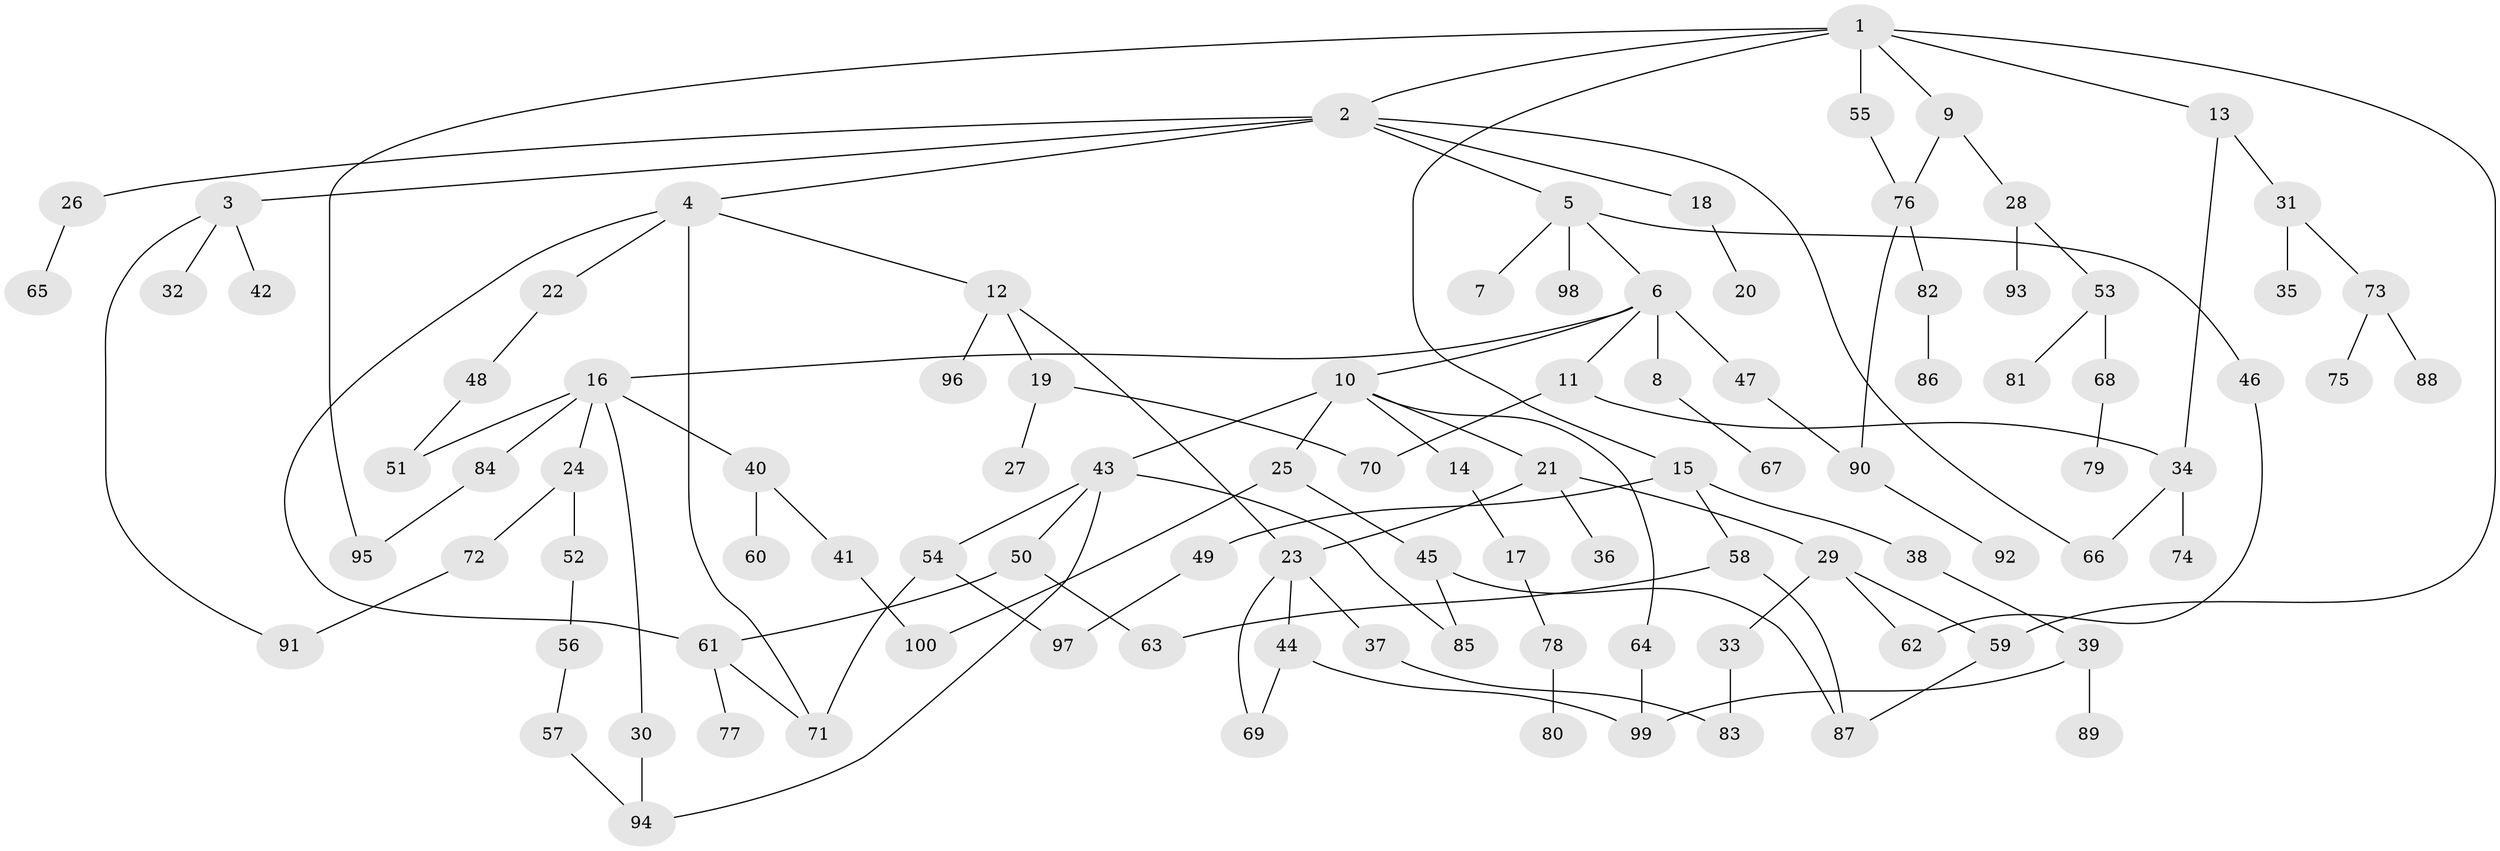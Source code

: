 // Generated by graph-tools (version 1.1) at 2025/38/02/21/25 10:38:51]
// undirected, 100 vertices, 125 edges
graph export_dot {
graph [start="1"]
  node [color=gray90,style=filled];
  1;
  2;
  3;
  4;
  5;
  6;
  7;
  8;
  9;
  10;
  11;
  12;
  13;
  14;
  15;
  16;
  17;
  18;
  19;
  20;
  21;
  22;
  23;
  24;
  25;
  26;
  27;
  28;
  29;
  30;
  31;
  32;
  33;
  34;
  35;
  36;
  37;
  38;
  39;
  40;
  41;
  42;
  43;
  44;
  45;
  46;
  47;
  48;
  49;
  50;
  51;
  52;
  53;
  54;
  55;
  56;
  57;
  58;
  59;
  60;
  61;
  62;
  63;
  64;
  65;
  66;
  67;
  68;
  69;
  70;
  71;
  72;
  73;
  74;
  75;
  76;
  77;
  78;
  79;
  80;
  81;
  82;
  83;
  84;
  85;
  86;
  87;
  88;
  89;
  90;
  91;
  92;
  93;
  94;
  95;
  96;
  97;
  98;
  99;
  100;
  1 -- 2;
  1 -- 9;
  1 -- 13;
  1 -- 15;
  1 -- 55;
  1 -- 59;
  1 -- 95;
  2 -- 3;
  2 -- 4;
  2 -- 5;
  2 -- 18;
  2 -- 26;
  2 -- 66;
  3 -- 32;
  3 -- 42;
  3 -- 91;
  4 -- 12;
  4 -- 22;
  4 -- 71;
  4 -- 61;
  5 -- 6;
  5 -- 7;
  5 -- 46;
  5 -- 98;
  6 -- 8;
  6 -- 10;
  6 -- 11;
  6 -- 16;
  6 -- 47;
  8 -- 67;
  9 -- 28;
  9 -- 76;
  10 -- 14;
  10 -- 21;
  10 -- 25;
  10 -- 43;
  10 -- 64;
  11 -- 34;
  11 -- 70;
  12 -- 19;
  12 -- 96;
  12 -- 23;
  13 -- 31;
  13 -- 34;
  14 -- 17;
  15 -- 38;
  15 -- 49;
  15 -- 58;
  16 -- 24;
  16 -- 30;
  16 -- 40;
  16 -- 51;
  16 -- 84;
  17 -- 78;
  18 -- 20;
  19 -- 27;
  19 -- 70;
  21 -- 23;
  21 -- 29;
  21 -- 36;
  22 -- 48;
  23 -- 37;
  23 -- 44;
  23 -- 69;
  24 -- 52;
  24 -- 72;
  25 -- 45;
  25 -- 100;
  26 -- 65;
  28 -- 53;
  28 -- 93;
  29 -- 33;
  29 -- 62;
  29 -- 59;
  30 -- 94;
  31 -- 35;
  31 -- 73;
  33 -- 83;
  34 -- 66;
  34 -- 74;
  37 -- 83;
  38 -- 39;
  39 -- 89;
  39 -- 99;
  40 -- 41;
  40 -- 60;
  41 -- 100;
  43 -- 50;
  43 -- 54;
  43 -- 85;
  43 -- 94;
  44 -- 69;
  44 -- 99;
  45 -- 87;
  45 -- 85;
  46 -- 62;
  47 -- 90;
  48 -- 51;
  49 -- 97;
  50 -- 61;
  50 -- 63;
  52 -- 56;
  53 -- 68;
  53 -- 81;
  54 -- 97;
  54 -- 71;
  55 -- 76;
  56 -- 57;
  57 -- 94;
  58 -- 63;
  58 -- 87;
  59 -- 87;
  61 -- 71;
  61 -- 77;
  64 -- 99;
  68 -- 79;
  72 -- 91;
  73 -- 75;
  73 -- 88;
  76 -- 82;
  76 -- 90;
  78 -- 80;
  82 -- 86;
  84 -- 95;
  90 -- 92;
}
